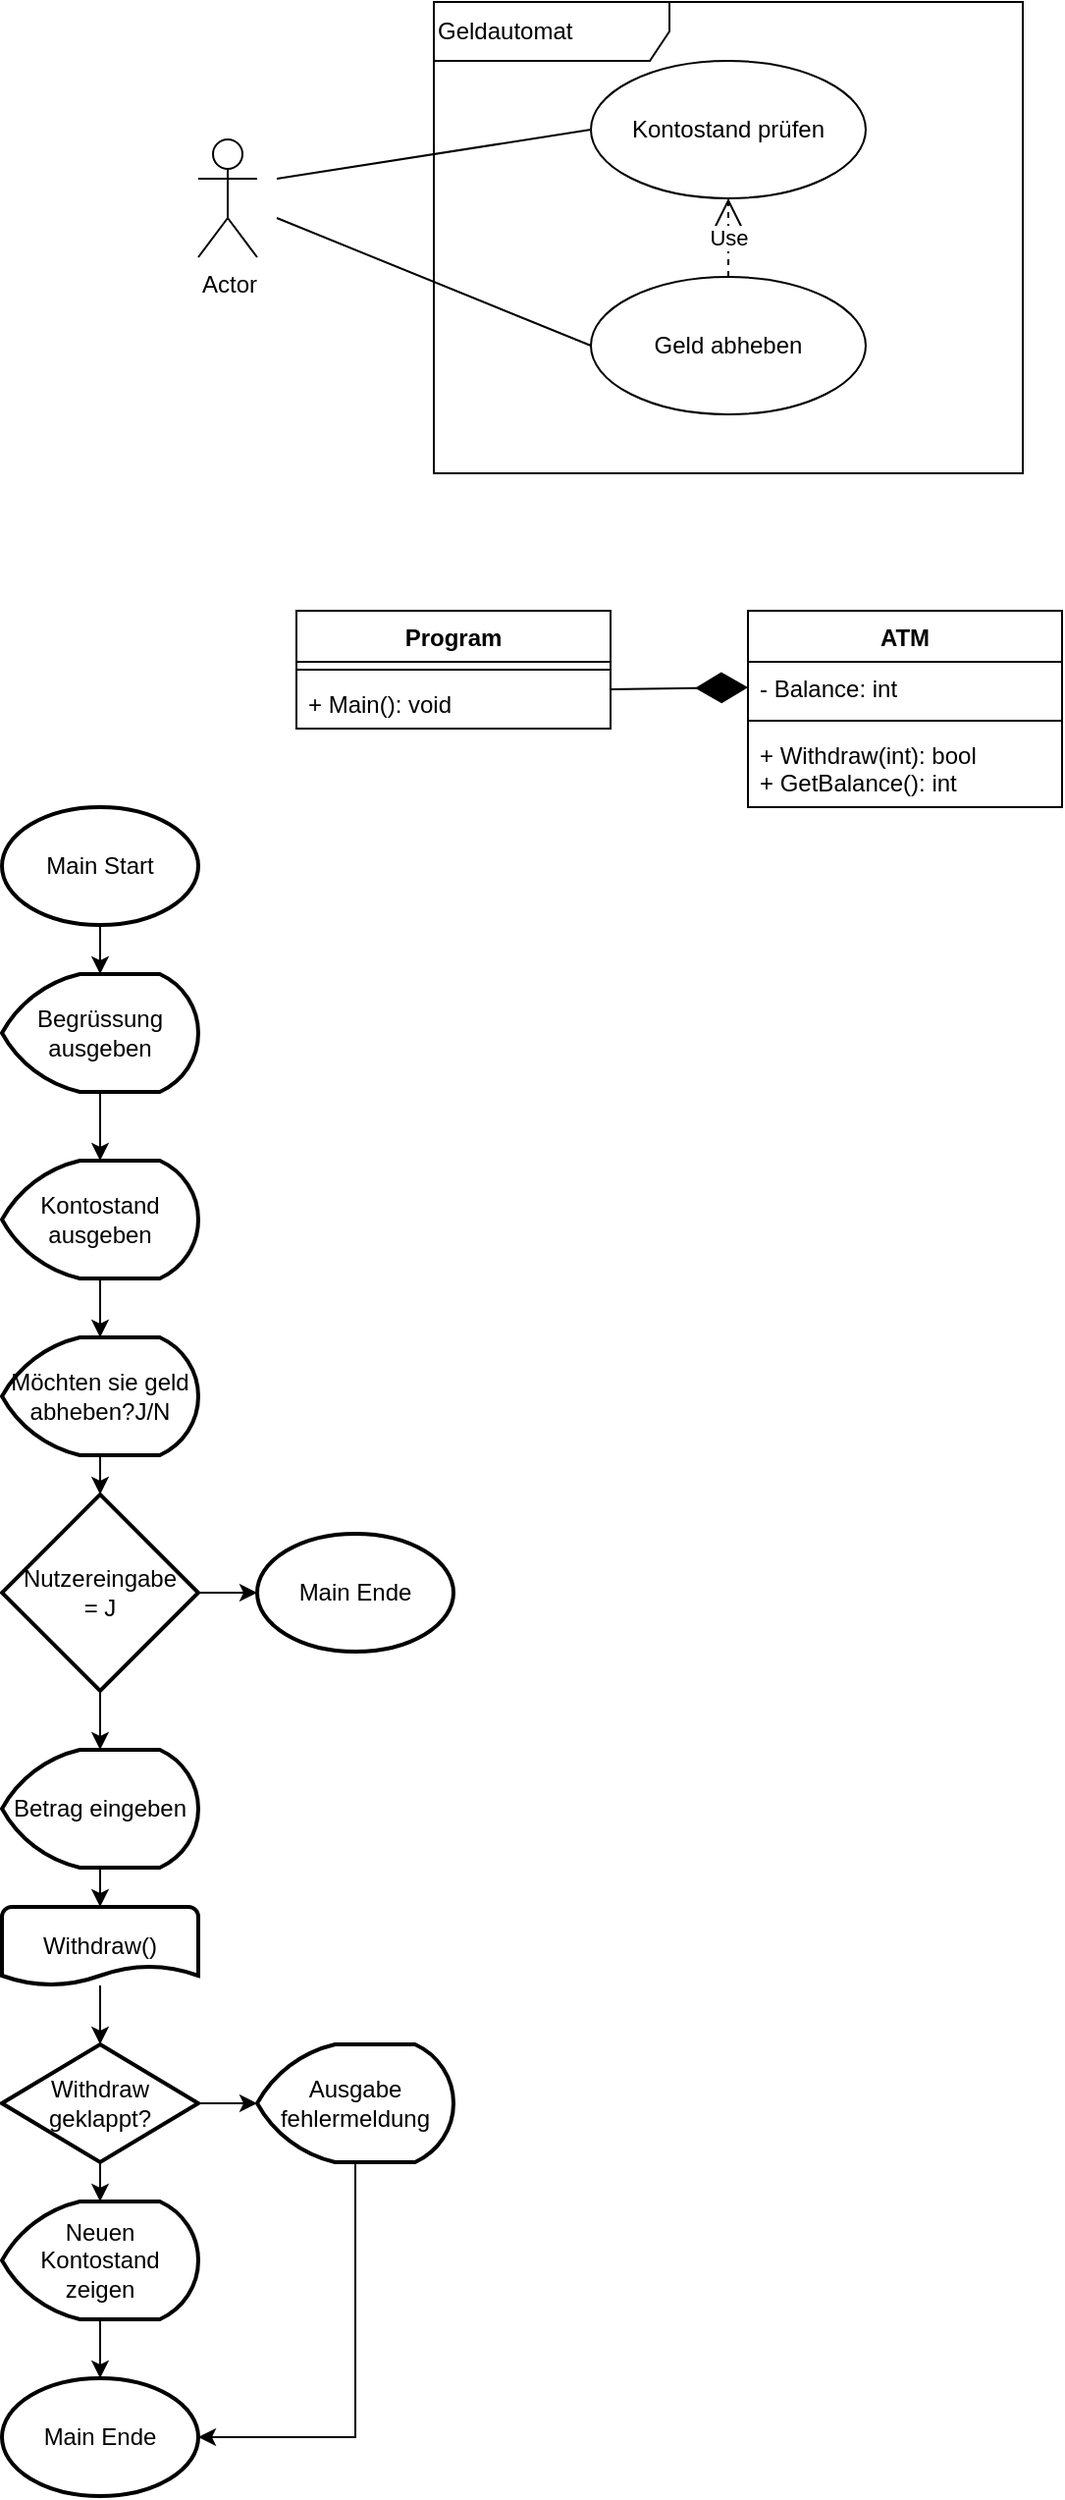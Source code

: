 <mxfile version="13.9.2" type="device"><diagram id="OTjQIrRw6CQpoGxve_M7" name="Page-1"><mxGraphModel dx="962" dy="593" grid="1" gridSize="10" guides="1" tooltips="1" connect="1" arrows="1" fold="1" page="1" pageScale="1" pageWidth="827" pageHeight="1169" math="0" shadow="0"><root><mxCell id="0"/><mxCell id="1" parent="0"/><mxCell id="Lw35C9fSBbH4PnAdWj5h-1" value="Geldautomat" style="shape=umlFrame;whiteSpace=wrap;html=1;align=left;width=120;height=30;" vertex="1" parent="1"><mxGeometry x="270" y="60" width="300" height="240" as="geometry"/></mxCell><mxCell id="Lw35C9fSBbH4PnAdWj5h-2" value="Actor" style="shape=umlActor;verticalLabelPosition=bottom;verticalAlign=top;html=1;align=left;" vertex="1" parent="1"><mxGeometry x="150" y="130" width="30" height="60" as="geometry"/></mxCell><mxCell id="Lw35C9fSBbH4PnAdWj5h-3" value="Geld abheben" style="ellipse;whiteSpace=wrap;html=1;align=center;" vertex="1" parent="1"><mxGeometry x="350" y="200" width="140" height="70" as="geometry"/></mxCell><mxCell id="Lw35C9fSBbH4PnAdWj5h-4" value="Kontostand prüfen" style="ellipse;whiteSpace=wrap;html=1;align=center;" vertex="1" parent="1"><mxGeometry x="350" y="90" width="140" height="70" as="geometry"/></mxCell><mxCell id="Lw35C9fSBbH4PnAdWj5h-5" value="" style="endArrow=none;html=1;entryX=0;entryY=0.5;entryDx=0;entryDy=0;" edge="1" parent="1" target="Lw35C9fSBbH4PnAdWj5h-4"><mxGeometry width="50" height="50" relative="1" as="geometry"><mxPoint x="190" y="150" as="sourcePoint"/><mxPoint x="410" y="260" as="targetPoint"/></mxGeometry></mxCell><mxCell id="Lw35C9fSBbH4PnAdWj5h-6" value="" style="endArrow=none;html=1;entryX=0;entryY=0.5;entryDx=0;entryDy=0;" edge="1" parent="1" target="Lw35C9fSBbH4PnAdWj5h-3"><mxGeometry width="50" height="50" relative="1" as="geometry"><mxPoint x="190" y="170" as="sourcePoint"/><mxPoint x="350" y="125" as="targetPoint"/></mxGeometry></mxCell><mxCell id="Lw35C9fSBbH4PnAdWj5h-7" value="Use" style="endArrow=open;endSize=12;dashed=1;html=1;entryX=0.5;entryY=1;entryDx=0;entryDy=0;exitX=0.5;exitY=0;exitDx=0;exitDy=0;" edge="1" parent="1" source="Lw35C9fSBbH4PnAdWj5h-3" target="Lw35C9fSBbH4PnAdWj5h-4"><mxGeometry width="160" relative="1" as="geometry"><mxPoint x="310" y="280" as="sourcePoint"/><mxPoint x="470" y="280" as="targetPoint"/></mxGeometry></mxCell><mxCell id="Lw35C9fSBbH4PnAdWj5h-8" value="Program" style="swimlane;fontStyle=1;align=center;verticalAlign=top;childLayout=stackLayout;horizontal=1;startSize=26;horizontalStack=0;resizeParent=1;resizeParentMax=0;resizeLast=0;collapsible=1;marginBottom=0;" vertex="1" parent="1"><mxGeometry x="200" y="370" width="160" height="60" as="geometry"/></mxCell><mxCell id="Lw35C9fSBbH4PnAdWj5h-10" value="" style="line;strokeWidth=1;fillColor=none;align=left;verticalAlign=middle;spacingTop=-1;spacingLeft=3;spacingRight=3;rotatable=0;labelPosition=right;points=[];portConstraint=eastwest;" vertex="1" parent="Lw35C9fSBbH4PnAdWj5h-8"><mxGeometry y="26" width="160" height="8" as="geometry"/></mxCell><mxCell id="Lw35C9fSBbH4PnAdWj5h-11" value="+ Main(): void" style="text;strokeColor=none;fillColor=none;align=left;verticalAlign=top;spacingLeft=4;spacingRight=4;overflow=hidden;rotatable=0;points=[[0,0.5],[1,0.5]];portConstraint=eastwest;" vertex="1" parent="Lw35C9fSBbH4PnAdWj5h-8"><mxGeometry y="34" width="160" height="26" as="geometry"/></mxCell><mxCell id="Lw35C9fSBbH4PnAdWj5h-12" value="ATM" style="swimlane;fontStyle=1;align=center;verticalAlign=top;childLayout=stackLayout;horizontal=1;startSize=26;horizontalStack=0;resizeParent=1;resizeParentMax=0;resizeLast=0;collapsible=1;marginBottom=0;" vertex="1" parent="1"><mxGeometry x="430" y="370" width="160" height="100" as="geometry"/></mxCell><mxCell id="Lw35C9fSBbH4PnAdWj5h-13" value="- Balance: int" style="text;strokeColor=none;fillColor=none;align=left;verticalAlign=top;spacingLeft=4;spacingRight=4;overflow=hidden;rotatable=0;points=[[0,0.5],[1,0.5]];portConstraint=eastwest;" vertex="1" parent="Lw35C9fSBbH4PnAdWj5h-12"><mxGeometry y="26" width="160" height="26" as="geometry"/></mxCell><mxCell id="Lw35C9fSBbH4PnAdWj5h-14" value="" style="line;strokeWidth=1;fillColor=none;align=left;verticalAlign=middle;spacingTop=-1;spacingLeft=3;spacingRight=3;rotatable=0;labelPosition=right;points=[];portConstraint=eastwest;" vertex="1" parent="Lw35C9fSBbH4PnAdWj5h-12"><mxGeometry y="52" width="160" height="8" as="geometry"/></mxCell><mxCell id="Lw35C9fSBbH4PnAdWj5h-15" value="+ Withdraw(int): bool&#xA;+ GetBalance(): int&#xA;" style="text;strokeColor=none;fillColor=none;align=left;verticalAlign=top;spacingLeft=4;spacingRight=4;overflow=hidden;rotatable=0;points=[[0,0.5],[1,0.5]];portConstraint=eastwest;" vertex="1" parent="Lw35C9fSBbH4PnAdWj5h-12"><mxGeometry y="60" width="160" height="40" as="geometry"/></mxCell><mxCell id="Lw35C9fSBbH4PnAdWj5h-16" value="" style="endArrow=diamondThin;endFill=1;endSize=24;html=1;entryX=0;entryY=0.5;entryDx=0;entryDy=0;exitX=1;exitY=0.231;exitDx=0;exitDy=0;exitPerimeter=0;" edge="1" parent="1" source="Lw35C9fSBbH4PnAdWj5h-11" target="Lw35C9fSBbH4PnAdWj5h-13"><mxGeometry width="160" relative="1" as="geometry"><mxPoint x="270" y="450" as="sourcePoint"/><mxPoint x="430" y="450" as="targetPoint"/></mxGeometry></mxCell><mxCell id="Lw35C9fSBbH4PnAdWj5h-19" style="edgeStyle=orthogonalEdgeStyle;rounded=0;orthogonalLoop=1;jettySize=auto;html=1;exitX=0.5;exitY=1;exitDx=0;exitDy=0;exitPerimeter=0;" edge="1" parent="1" source="Lw35C9fSBbH4PnAdWj5h-17" target="Lw35C9fSBbH4PnAdWj5h-18"><mxGeometry relative="1" as="geometry"/></mxCell><mxCell id="Lw35C9fSBbH4PnAdWj5h-17" value="Main Start" style="strokeWidth=2;html=1;shape=mxgraph.flowchart.start_1;whiteSpace=wrap;align=center;" vertex="1" parent="1"><mxGeometry x="50" y="470" width="100" height="60" as="geometry"/></mxCell><mxCell id="Lw35C9fSBbH4PnAdWj5h-21" style="edgeStyle=orthogonalEdgeStyle;rounded=0;orthogonalLoop=1;jettySize=auto;html=1;exitX=0.5;exitY=1;exitDx=0;exitDy=0;exitPerimeter=0;" edge="1" parent="1" source="Lw35C9fSBbH4PnAdWj5h-18" target="Lw35C9fSBbH4PnAdWj5h-20"><mxGeometry relative="1" as="geometry"/></mxCell><mxCell id="Lw35C9fSBbH4PnAdWj5h-18" value="Begrüssung ausgeben" style="strokeWidth=2;html=1;shape=mxgraph.flowchart.display;whiteSpace=wrap;align=center;" vertex="1" parent="1"><mxGeometry x="50" y="555" width="100" height="60" as="geometry"/></mxCell><mxCell id="Lw35C9fSBbH4PnAdWj5h-23" style="edgeStyle=orthogonalEdgeStyle;rounded=0;orthogonalLoop=1;jettySize=auto;html=1;exitX=0.5;exitY=1;exitDx=0;exitDy=0;exitPerimeter=0;" edge="1" parent="1" source="Lw35C9fSBbH4PnAdWj5h-20" target="Lw35C9fSBbH4PnAdWj5h-22"><mxGeometry relative="1" as="geometry"/></mxCell><mxCell id="Lw35C9fSBbH4PnAdWj5h-20" value="Kontostand ausgeben" style="strokeWidth=2;html=1;shape=mxgraph.flowchart.display;whiteSpace=wrap;align=center;" vertex="1" parent="1"><mxGeometry x="50" y="650" width="100" height="60" as="geometry"/></mxCell><mxCell id="Lw35C9fSBbH4PnAdWj5h-25" style="edgeStyle=orthogonalEdgeStyle;rounded=0;orthogonalLoop=1;jettySize=auto;html=1;exitX=0.5;exitY=1;exitDx=0;exitDy=0;exitPerimeter=0;entryX=0.5;entryY=0;entryDx=0;entryDy=0;entryPerimeter=0;" edge="1" parent="1" source="Lw35C9fSBbH4PnAdWj5h-22" target="Lw35C9fSBbH4PnAdWj5h-24"><mxGeometry relative="1" as="geometry"/></mxCell><mxCell id="Lw35C9fSBbH4PnAdWj5h-22" value="Möchten sie geld abheben?J/N" style="strokeWidth=2;html=1;shape=mxgraph.flowchart.display;whiteSpace=wrap;align=center;" vertex="1" parent="1"><mxGeometry x="50" y="740" width="100" height="60" as="geometry"/></mxCell><mxCell id="Lw35C9fSBbH4PnAdWj5h-27" style="edgeStyle=orthogonalEdgeStyle;rounded=0;orthogonalLoop=1;jettySize=auto;html=1;exitX=1;exitY=0.5;exitDx=0;exitDy=0;exitPerimeter=0;entryX=0;entryY=0.5;entryDx=0;entryDy=0;entryPerimeter=0;" edge="1" parent="1" source="Lw35C9fSBbH4PnAdWj5h-24" target="Lw35C9fSBbH4PnAdWj5h-26"><mxGeometry relative="1" as="geometry"/></mxCell><mxCell id="Lw35C9fSBbH4PnAdWj5h-29" style="edgeStyle=orthogonalEdgeStyle;rounded=0;orthogonalLoop=1;jettySize=auto;html=1;exitX=0.5;exitY=1;exitDx=0;exitDy=0;exitPerimeter=0;entryX=0.5;entryY=0;entryDx=0;entryDy=0;entryPerimeter=0;" edge="1" parent="1" source="Lw35C9fSBbH4PnAdWj5h-24" target="Lw35C9fSBbH4PnAdWj5h-28"><mxGeometry relative="1" as="geometry"/></mxCell><mxCell id="Lw35C9fSBbH4PnAdWj5h-24" value="&lt;div&gt;Nutzereingabe&lt;/div&gt;&lt;div&gt; = J&lt;/div&gt;" style="strokeWidth=2;html=1;shape=mxgraph.flowchart.decision;whiteSpace=wrap;align=center;" vertex="1" parent="1"><mxGeometry x="50" y="820" width="100" height="100" as="geometry"/></mxCell><mxCell id="Lw35C9fSBbH4PnAdWj5h-26" value="Main Ende" style="strokeWidth=2;html=1;shape=mxgraph.flowchart.start_1;whiteSpace=wrap;align=center;" vertex="1" parent="1"><mxGeometry x="180" y="840" width="100" height="60" as="geometry"/></mxCell><mxCell id="Lw35C9fSBbH4PnAdWj5h-31" style="edgeStyle=orthogonalEdgeStyle;rounded=0;orthogonalLoop=1;jettySize=auto;html=1;exitX=0.5;exitY=1;exitDx=0;exitDy=0;exitPerimeter=0;entryX=0.5;entryY=0;entryDx=0;entryDy=0;" edge="1" parent="1" source="Lw35C9fSBbH4PnAdWj5h-28" target="Lw35C9fSBbH4PnAdWj5h-30"><mxGeometry relative="1" as="geometry"/></mxCell><mxCell id="Lw35C9fSBbH4PnAdWj5h-28" value="Betrag eingeben" style="strokeWidth=2;html=1;shape=mxgraph.flowchart.display;whiteSpace=wrap;align=center;" vertex="1" parent="1"><mxGeometry x="50" y="950" width="100" height="60" as="geometry"/></mxCell><mxCell id="Lw35C9fSBbH4PnAdWj5h-33" style="edgeStyle=orthogonalEdgeStyle;rounded=0;orthogonalLoop=1;jettySize=auto;html=1;exitX=0.5;exitY=1;exitDx=0;exitDy=0;entryX=0.5;entryY=0;entryDx=0;entryDy=0;entryPerimeter=0;" edge="1" parent="1" source="Lw35C9fSBbH4PnAdWj5h-30" target="Lw35C9fSBbH4PnAdWj5h-32"><mxGeometry relative="1" as="geometry"/></mxCell><mxCell id="Lw35C9fSBbH4PnAdWj5h-30" value="Withdraw()" style="strokeWidth=2;html=1;shape=mxgraph.flowchart.document2;whiteSpace=wrap;size=0.25;align=center;" vertex="1" parent="1"><mxGeometry x="50" y="1030" width="100" height="40" as="geometry"/></mxCell><mxCell id="Lw35C9fSBbH4PnAdWj5h-36" style="edgeStyle=orthogonalEdgeStyle;rounded=0;orthogonalLoop=1;jettySize=auto;html=1;exitX=1;exitY=0.5;exitDx=0;exitDy=0;exitPerimeter=0;entryX=0;entryY=0.5;entryDx=0;entryDy=0;entryPerimeter=0;" edge="1" parent="1" source="Lw35C9fSBbH4PnAdWj5h-32" target="Lw35C9fSBbH4PnAdWj5h-34"><mxGeometry relative="1" as="geometry"/></mxCell><mxCell id="Lw35C9fSBbH4PnAdWj5h-38" style="edgeStyle=orthogonalEdgeStyle;rounded=0;orthogonalLoop=1;jettySize=auto;html=1;exitX=0.5;exitY=1;exitDx=0;exitDy=0;exitPerimeter=0;entryX=0.5;entryY=0;entryDx=0;entryDy=0;entryPerimeter=0;" edge="1" parent="1" source="Lw35C9fSBbH4PnAdWj5h-32" target="Lw35C9fSBbH4PnAdWj5h-37"><mxGeometry relative="1" as="geometry"/></mxCell><mxCell id="Lw35C9fSBbH4PnAdWj5h-32" value="Withdraw geklappt?" style="strokeWidth=2;html=1;shape=mxgraph.flowchart.decision;whiteSpace=wrap;align=center;" vertex="1" parent="1"><mxGeometry x="50" y="1100" width="100" height="60" as="geometry"/></mxCell><mxCell id="Lw35C9fSBbH4PnAdWj5h-41" style="edgeStyle=orthogonalEdgeStyle;rounded=0;orthogonalLoop=1;jettySize=auto;html=1;exitX=0.5;exitY=1;exitDx=0;exitDy=0;exitPerimeter=0;entryX=1;entryY=0.5;entryDx=0;entryDy=0;entryPerimeter=0;" edge="1" parent="1" source="Lw35C9fSBbH4PnAdWj5h-34" target="Lw35C9fSBbH4PnAdWj5h-39"><mxGeometry relative="1" as="geometry"/></mxCell><mxCell id="Lw35C9fSBbH4PnAdWj5h-34" value="Ausgabe fehlermeldung" style="strokeWidth=2;html=1;shape=mxgraph.flowchart.display;whiteSpace=wrap;align=center;" vertex="1" parent="1"><mxGeometry x="180" y="1100" width="100" height="60" as="geometry"/></mxCell><mxCell id="Lw35C9fSBbH4PnAdWj5h-40" style="edgeStyle=orthogonalEdgeStyle;rounded=0;orthogonalLoop=1;jettySize=auto;html=1;exitX=0.5;exitY=1;exitDx=0;exitDy=0;exitPerimeter=0;entryX=0.5;entryY=0;entryDx=0;entryDy=0;entryPerimeter=0;" edge="1" parent="1" source="Lw35C9fSBbH4PnAdWj5h-37" target="Lw35C9fSBbH4PnAdWj5h-39"><mxGeometry relative="1" as="geometry"/></mxCell><mxCell id="Lw35C9fSBbH4PnAdWj5h-37" value="Neuen Kontostand zeigen" style="strokeWidth=2;html=1;shape=mxgraph.flowchart.display;whiteSpace=wrap;align=center;" vertex="1" parent="1"><mxGeometry x="50" y="1180" width="100" height="60" as="geometry"/></mxCell><mxCell id="Lw35C9fSBbH4PnAdWj5h-39" value="Main Ende" style="strokeWidth=2;html=1;shape=mxgraph.flowchart.start_1;whiteSpace=wrap;align=center;" vertex="1" parent="1"><mxGeometry x="50" y="1270" width="100" height="60" as="geometry"/></mxCell></root></mxGraphModel></diagram></mxfile>